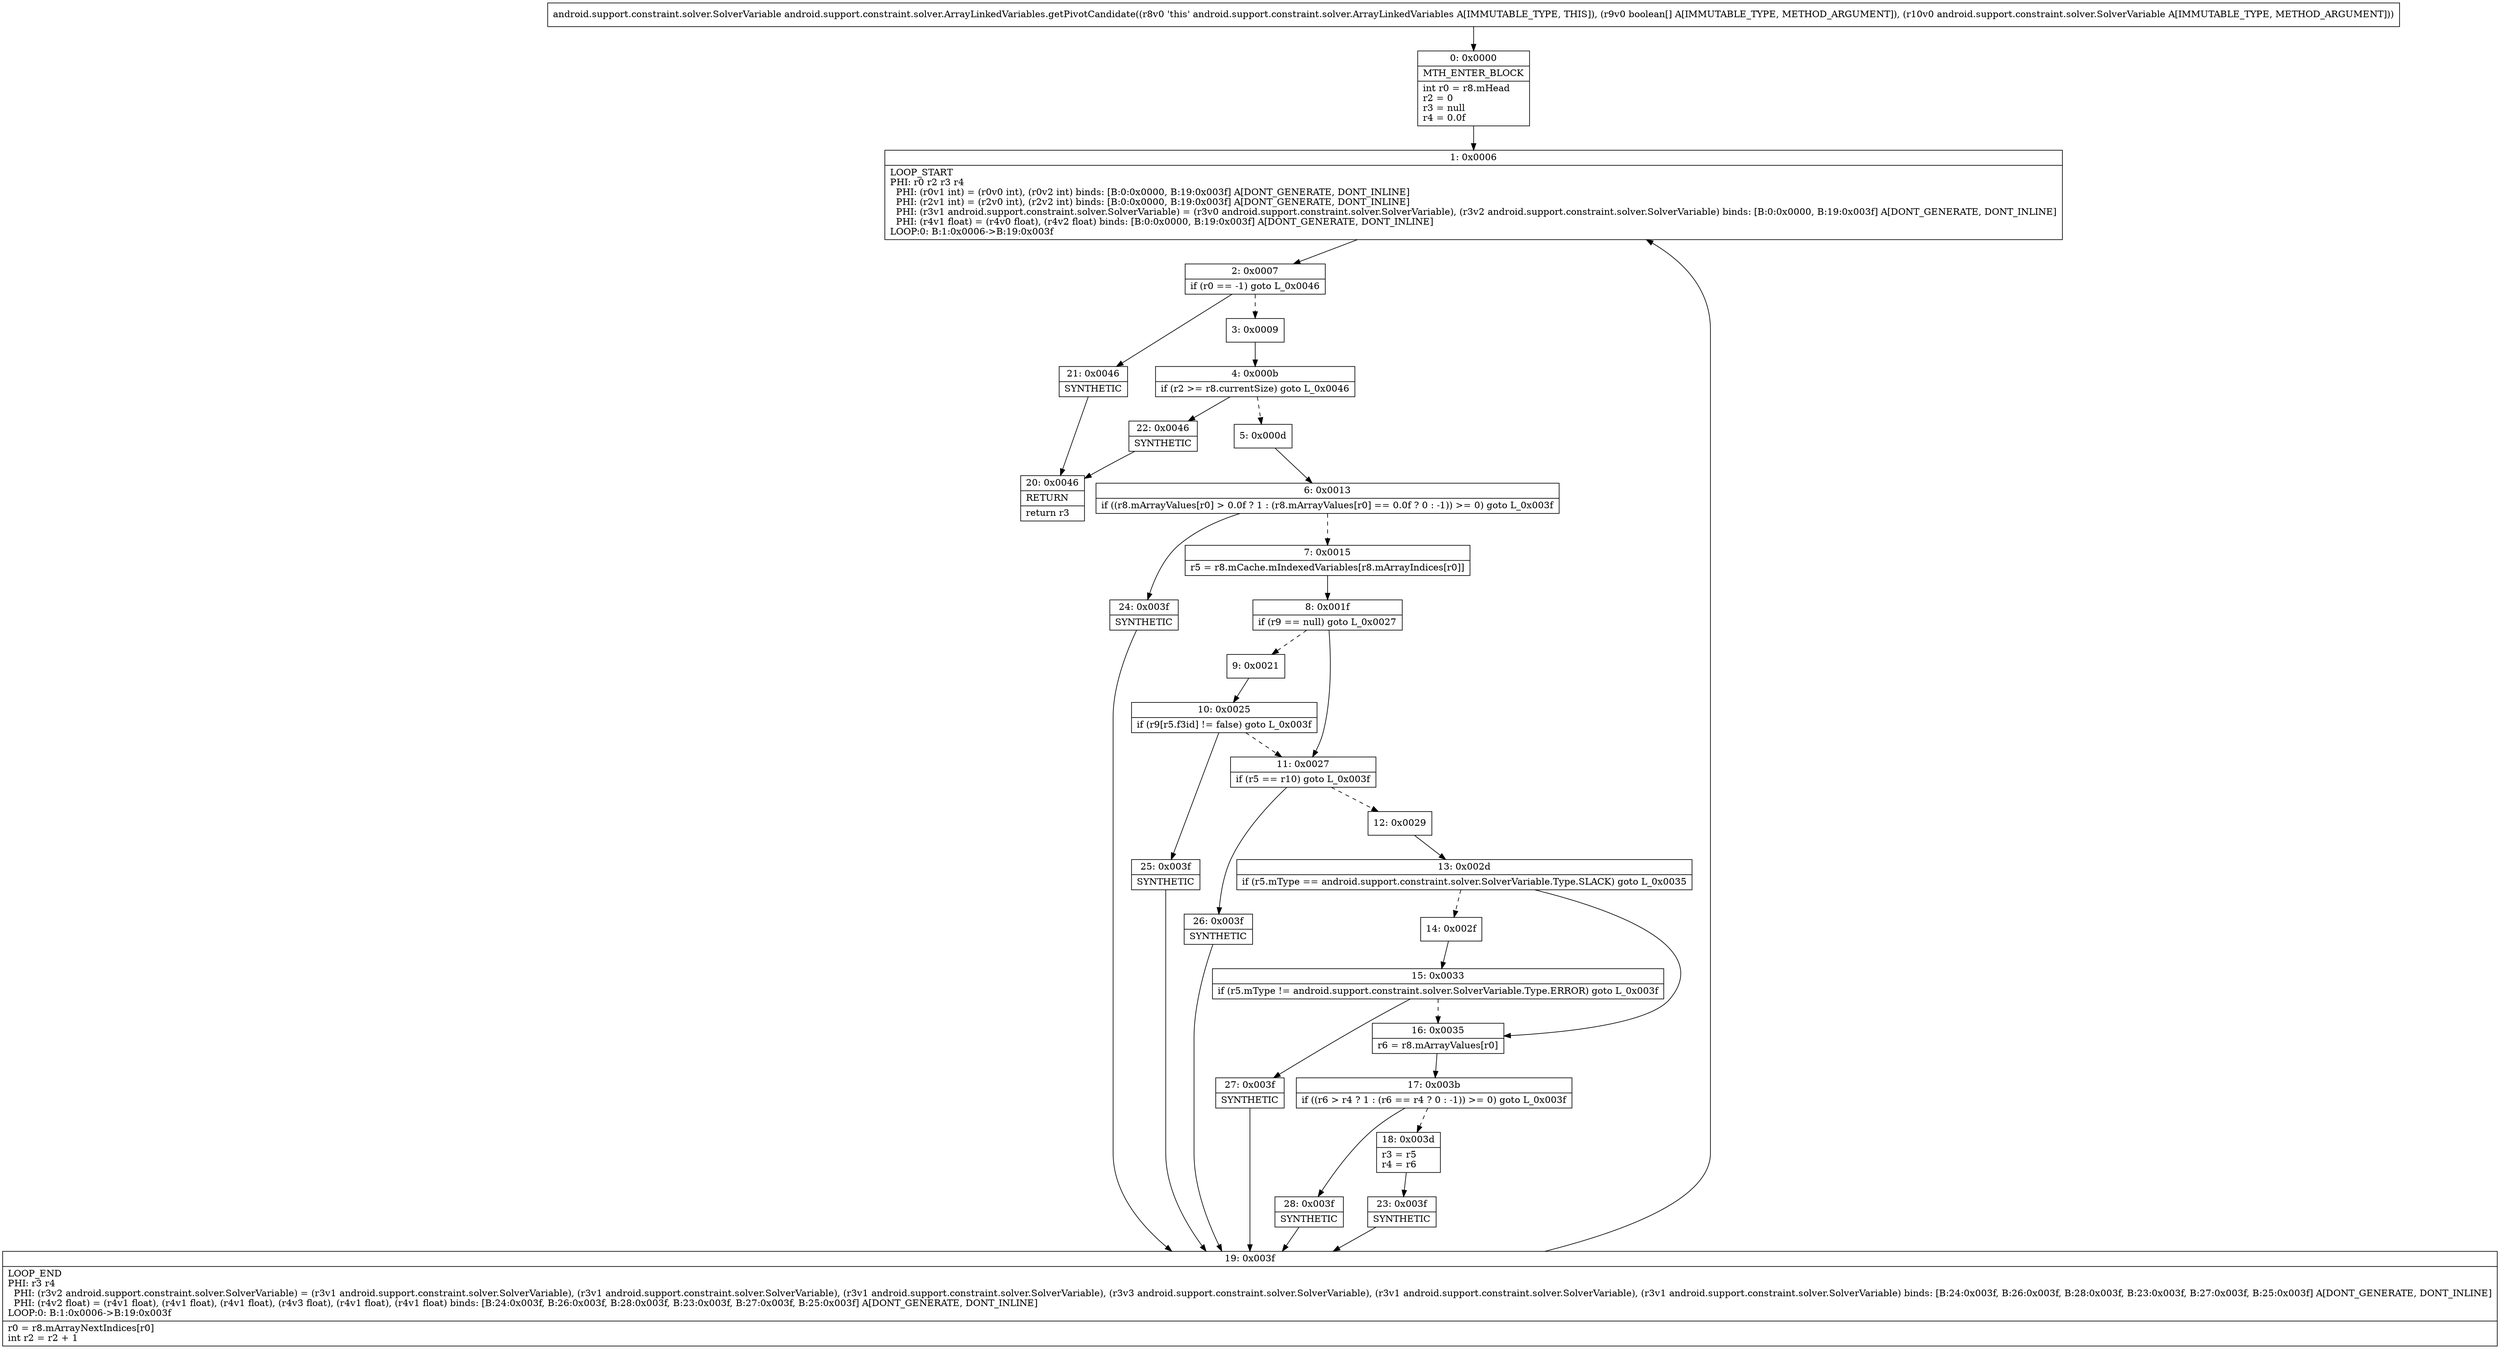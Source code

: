 digraph "CFG forandroid.support.constraint.solver.ArrayLinkedVariables.getPivotCandidate([ZLandroid\/support\/constraint\/solver\/SolverVariable;)Landroid\/support\/constraint\/solver\/SolverVariable;" {
Node_0 [shape=record,label="{0\:\ 0x0000|MTH_ENTER_BLOCK\l|int r0 = r8.mHead\lr2 = 0\lr3 = null\lr4 = 0.0f\l}"];
Node_1 [shape=record,label="{1\:\ 0x0006|LOOP_START\lPHI: r0 r2 r3 r4 \l  PHI: (r0v1 int) = (r0v0 int), (r0v2 int) binds: [B:0:0x0000, B:19:0x003f] A[DONT_GENERATE, DONT_INLINE]\l  PHI: (r2v1 int) = (r2v0 int), (r2v2 int) binds: [B:0:0x0000, B:19:0x003f] A[DONT_GENERATE, DONT_INLINE]\l  PHI: (r3v1 android.support.constraint.solver.SolverVariable) = (r3v0 android.support.constraint.solver.SolverVariable), (r3v2 android.support.constraint.solver.SolverVariable) binds: [B:0:0x0000, B:19:0x003f] A[DONT_GENERATE, DONT_INLINE]\l  PHI: (r4v1 float) = (r4v0 float), (r4v2 float) binds: [B:0:0x0000, B:19:0x003f] A[DONT_GENERATE, DONT_INLINE]\lLOOP:0: B:1:0x0006\-\>B:19:0x003f\l}"];
Node_2 [shape=record,label="{2\:\ 0x0007|if (r0 == \-1) goto L_0x0046\l}"];
Node_3 [shape=record,label="{3\:\ 0x0009}"];
Node_4 [shape=record,label="{4\:\ 0x000b|if (r2 \>= r8.currentSize) goto L_0x0046\l}"];
Node_5 [shape=record,label="{5\:\ 0x000d}"];
Node_6 [shape=record,label="{6\:\ 0x0013|if ((r8.mArrayValues[r0] \> 0.0f ? 1 : (r8.mArrayValues[r0] == 0.0f ? 0 : \-1)) \>= 0) goto L_0x003f\l}"];
Node_7 [shape=record,label="{7\:\ 0x0015|r5 = r8.mCache.mIndexedVariables[r8.mArrayIndices[r0]]\l}"];
Node_8 [shape=record,label="{8\:\ 0x001f|if (r9 == null) goto L_0x0027\l}"];
Node_9 [shape=record,label="{9\:\ 0x0021}"];
Node_10 [shape=record,label="{10\:\ 0x0025|if (r9[r5.f3id] != false) goto L_0x003f\l}"];
Node_11 [shape=record,label="{11\:\ 0x0027|if (r5 == r10) goto L_0x003f\l}"];
Node_12 [shape=record,label="{12\:\ 0x0029}"];
Node_13 [shape=record,label="{13\:\ 0x002d|if (r5.mType == android.support.constraint.solver.SolverVariable.Type.SLACK) goto L_0x0035\l}"];
Node_14 [shape=record,label="{14\:\ 0x002f}"];
Node_15 [shape=record,label="{15\:\ 0x0033|if (r5.mType != android.support.constraint.solver.SolverVariable.Type.ERROR) goto L_0x003f\l}"];
Node_16 [shape=record,label="{16\:\ 0x0035|r6 = r8.mArrayValues[r0]\l}"];
Node_17 [shape=record,label="{17\:\ 0x003b|if ((r6 \> r4 ? 1 : (r6 == r4 ? 0 : \-1)) \>= 0) goto L_0x003f\l}"];
Node_18 [shape=record,label="{18\:\ 0x003d|r3 = r5\lr4 = r6\l}"];
Node_19 [shape=record,label="{19\:\ 0x003f|LOOP_END\lPHI: r3 r4 \l  PHI: (r3v2 android.support.constraint.solver.SolverVariable) = (r3v1 android.support.constraint.solver.SolverVariable), (r3v1 android.support.constraint.solver.SolverVariable), (r3v1 android.support.constraint.solver.SolverVariable), (r3v3 android.support.constraint.solver.SolverVariable), (r3v1 android.support.constraint.solver.SolverVariable), (r3v1 android.support.constraint.solver.SolverVariable) binds: [B:24:0x003f, B:26:0x003f, B:28:0x003f, B:23:0x003f, B:27:0x003f, B:25:0x003f] A[DONT_GENERATE, DONT_INLINE]\l  PHI: (r4v2 float) = (r4v1 float), (r4v1 float), (r4v1 float), (r4v3 float), (r4v1 float), (r4v1 float) binds: [B:24:0x003f, B:26:0x003f, B:28:0x003f, B:23:0x003f, B:27:0x003f, B:25:0x003f] A[DONT_GENERATE, DONT_INLINE]\lLOOP:0: B:1:0x0006\-\>B:19:0x003f\l|r0 = r8.mArrayNextIndices[r0]\lint r2 = r2 + 1\l}"];
Node_20 [shape=record,label="{20\:\ 0x0046|RETURN\l|return r3\l}"];
Node_21 [shape=record,label="{21\:\ 0x0046|SYNTHETIC\l}"];
Node_22 [shape=record,label="{22\:\ 0x0046|SYNTHETIC\l}"];
Node_23 [shape=record,label="{23\:\ 0x003f|SYNTHETIC\l}"];
Node_24 [shape=record,label="{24\:\ 0x003f|SYNTHETIC\l}"];
Node_25 [shape=record,label="{25\:\ 0x003f|SYNTHETIC\l}"];
Node_26 [shape=record,label="{26\:\ 0x003f|SYNTHETIC\l}"];
Node_27 [shape=record,label="{27\:\ 0x003f|SYNTHETIC\l}"];
Node_28 [shape=record,label="{28\:\ 0x003f|SYNTHETIC\l}"];
MethodNode[shape=record,label="{android.support.constraint.solver.SolverVariable android.support.constraint.solver.ArrayLinkedVariables.getPivotCandidate((r8v0 'this' android.support.constraint.solver.ArrayLinkedVariables A[IMMUTABLE_TYPE, THIS]), (r9v0 boolean[] A[IMMUTABLE_TYPE, METHOD_ARGUMENT]), (r10v0 android.support.constraint.solver.SolverVariable A[IMMUTABLE_TYPE, METHOD_ARGUMENT])) }"];
MethodNode -> Node_0;
Node_0 -> Node_1;
Node_1 -> Node_2;
Node_2 -> Node_3[style=dashed];
Node_2 -> Node_21;
Node_3 -> Node_4;
Node_4 -> Node_5[style=dashed];
Node_4 -> Node_22;
Node_5 -> Node_6;
Node_6 -> Node_7[style=dashed];
Node_6 -> Node_24;
Node_7 -> Node_8;
Node_8 -> Node_9[style=dashed];
Node_8 -> Node_11;
Node_9 -> Node_10;
Node_10 -> Node_11[style=dashed];
Node_10 -> Node_25;
Node_11 -> Node_12[style=dashed];
Node_11 -> Node_26;
Node_12 -> Node_13;
Node_13 -> Node_14[style=dashed];
Node_13 -> Node_16;
Node_14 -> Node_15;
Node_15 -> Node_16[style=dashed];
Node_15 -> Node_27;
Node_16 -> Node_17;
Node_17 -> Node_18[style=dashed];
Node_17 -> Node_28;
Node_18 -> Node_23;
Node_19 -> Node_1;
Node_21 -> Node_20;
Node_22 -> Node_20;
Node_23 -> Node_19;
Node_24 -> Node_19;
Node_25 -> Node_19;
Node_26 -> Node_19;
Node_27 -> Node_19;
Node_28 -> Node_19;
}

